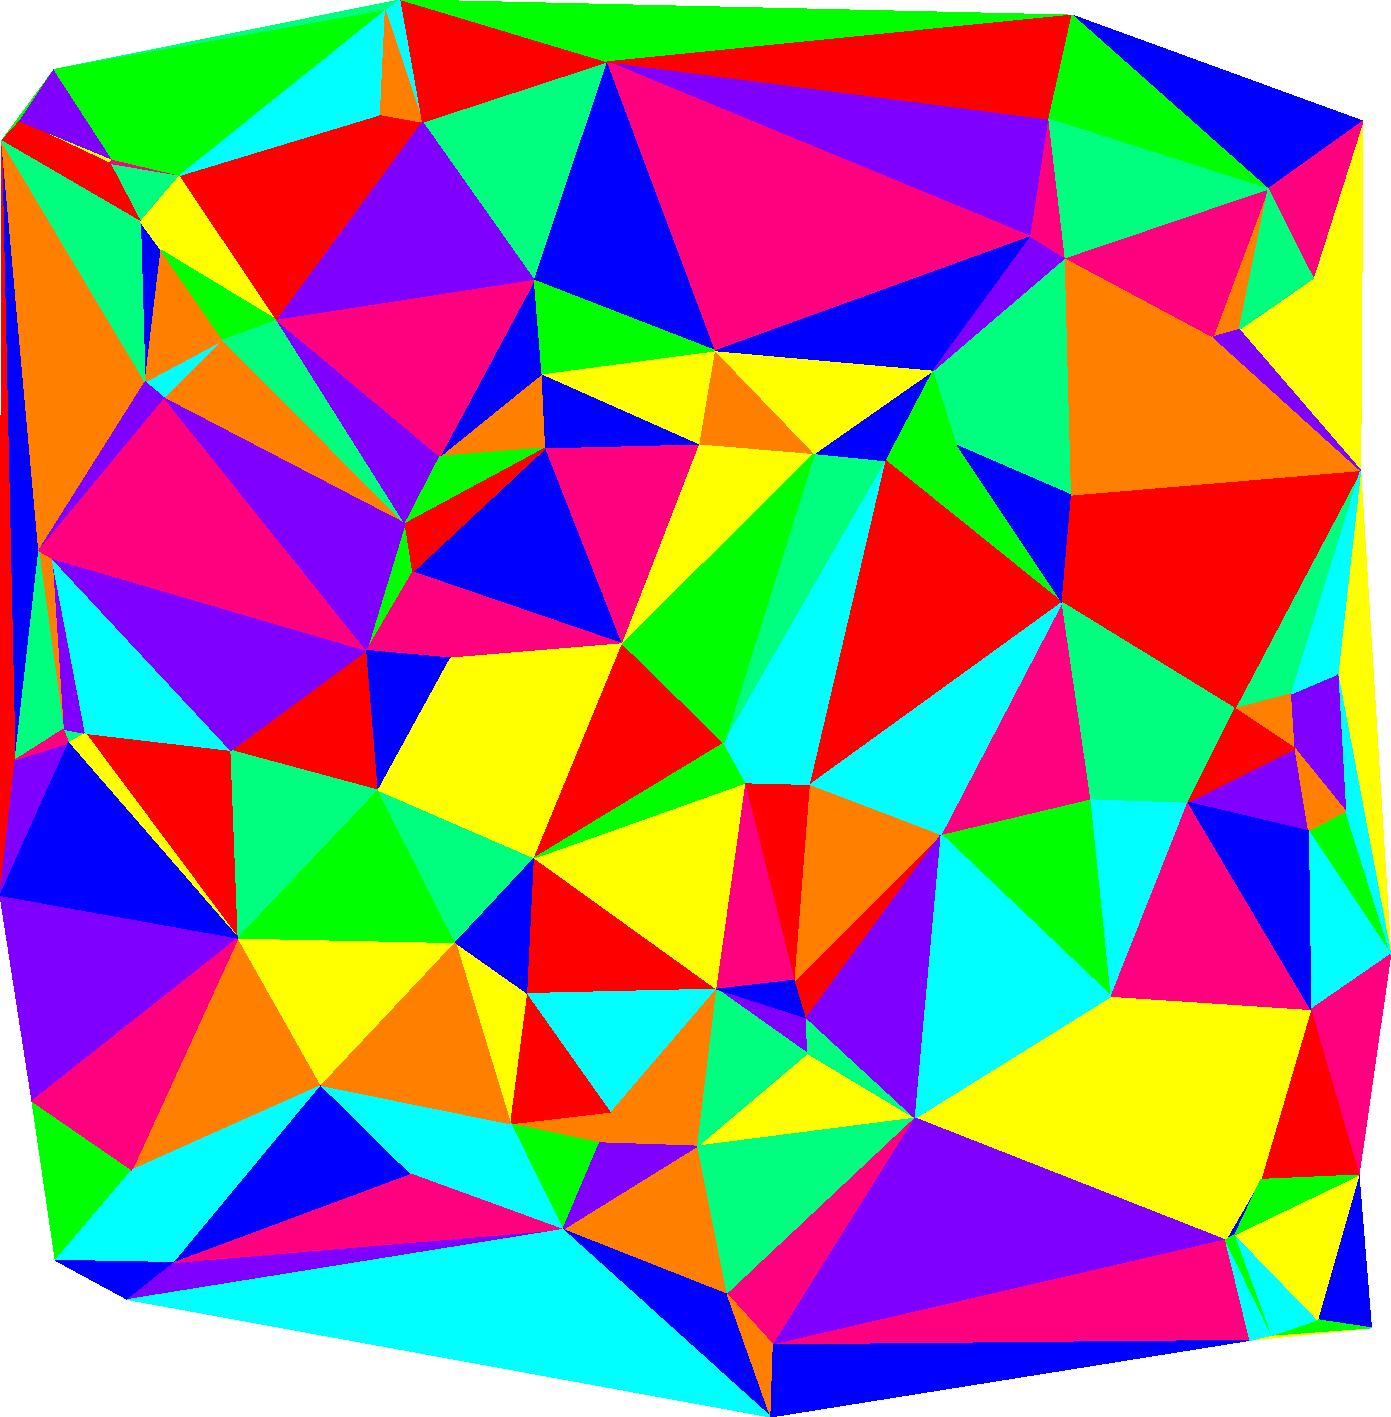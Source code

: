 size(25cm, 25cm);
int np = 100;
pair[] points;

real r() { return 1.2 * (rand() / randMax * 2 - 1); }

for (int i = 0; i < np; ++i)
points.push((r(), r()));

int[][] trn = triangulate(points);
pen[] mypens = { blue, yellow, green, red, cyan, orange, springgreen, purple, fuchsia };

for (int i = 0; i < trn.length; ++i) {
    fill(points[trn[i][0]]--points[trn[i][1]]--points[trn[i][2]]--cycle, 
        mypens[i % mypens.length]);
}
